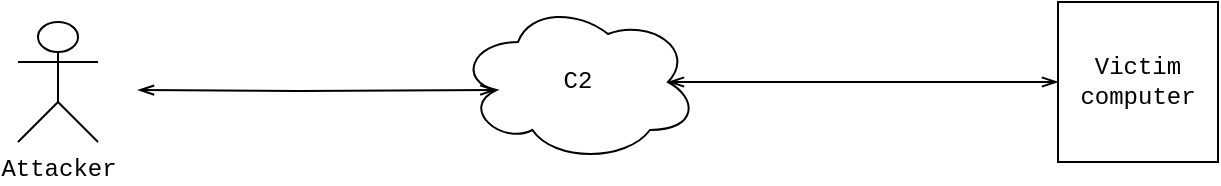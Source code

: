 <mxfile version="20.8.20" type="device"><diagram name="Page-1" id="rdlWhKRwRd8YGL_mkLhL"><mxGraphModel dx="1221" dy="680" grid="1" gridSize="10" guides="1" tooltips="1" connect="1" arrows="1" fold="1" page="1" pageScale="1" pageWidth="827" pageHeight="1169" math="0" shadow="0"><root><mxCell id="0"/><mxCell id="1" parent="0"/><mxCell id="qZGp_V8d46Zx8x62HwzK-9" style="edgeStyle=orthogonalEdgeStyle;rounded=0;orthogonalLoop=1;jettySize=auto;html=1;entryX=0.16;entryY=0.55;entryDx=0;entryDy=0;entryPerimeter=0;endArrow=openThin;endFill=0;startArrow=openThin;startFill=0;" parent="1" target="qZGp_V8d46Zx8x62HwzK-5" edge="1"><mxGeometry relative="1" as="geometry"><mxPoint x="180" y="324" as="sourcePoint"/></mxGeometry></mxCell><mxCell id="qZGp_V8d46Zx8x62HwzK-1" value="Attacker" style="shape=umlActor;verticalLabelPosition=bottom;verticalAlign=top;html=1;outlineConnect=0;fontFamily=Courier New;" parent="1" vertex="1"><mxGeometry x="120" y="290" width="40" height="60" as="geometry"/></mxCell><mxCell id="qZGp_V8d46Zx8x62HwzK-11" style="edgeStyle=orthogonalEdgeStyle;rounded=0;orthogonalLoop=1;jettySize=auto;html=1;exitX=0.875;exitY=0.5;exitDx=0;exitDy=0;exitPerimeter=0;entryX=0;entryY=0.5;entryDx=0;entryDy=0;startArrow=openThin;startFill=0;endArrow=openThin;endFill=0;" parent="1" source="qZGp_V8d46Zx8x62HwzK-5" target="qZGp_V8d46Zx8x62HwzK-6" edge="1"><mxGeometry relative="1" as="geometry"/></mxCell><mxCell id="qZGp_V8d46Zx8x62HwzK-5" value="C2" style="ellipse;shape=cloud;whiteSpace=wrap;html=1;fontFamily=Courier New;" parent="1" vertex="1"><mxGeometry x="340" y="280" width="120" height="80" as="geometry"/></mxCell><mxCell id="qZGp_V8d46Zx8x62HwzK-6" value="Victim&lt;br&gt;computer" style="whiteSpace=wrap;html=1;aspect=fixed;fontFamily=Courier New;" parent="1" vertex="1"><mxGeometry x="640" y="280" width="80" height="80" as="geometry"/></mxCell></root></mxGraphModel></diagram></mxfile>